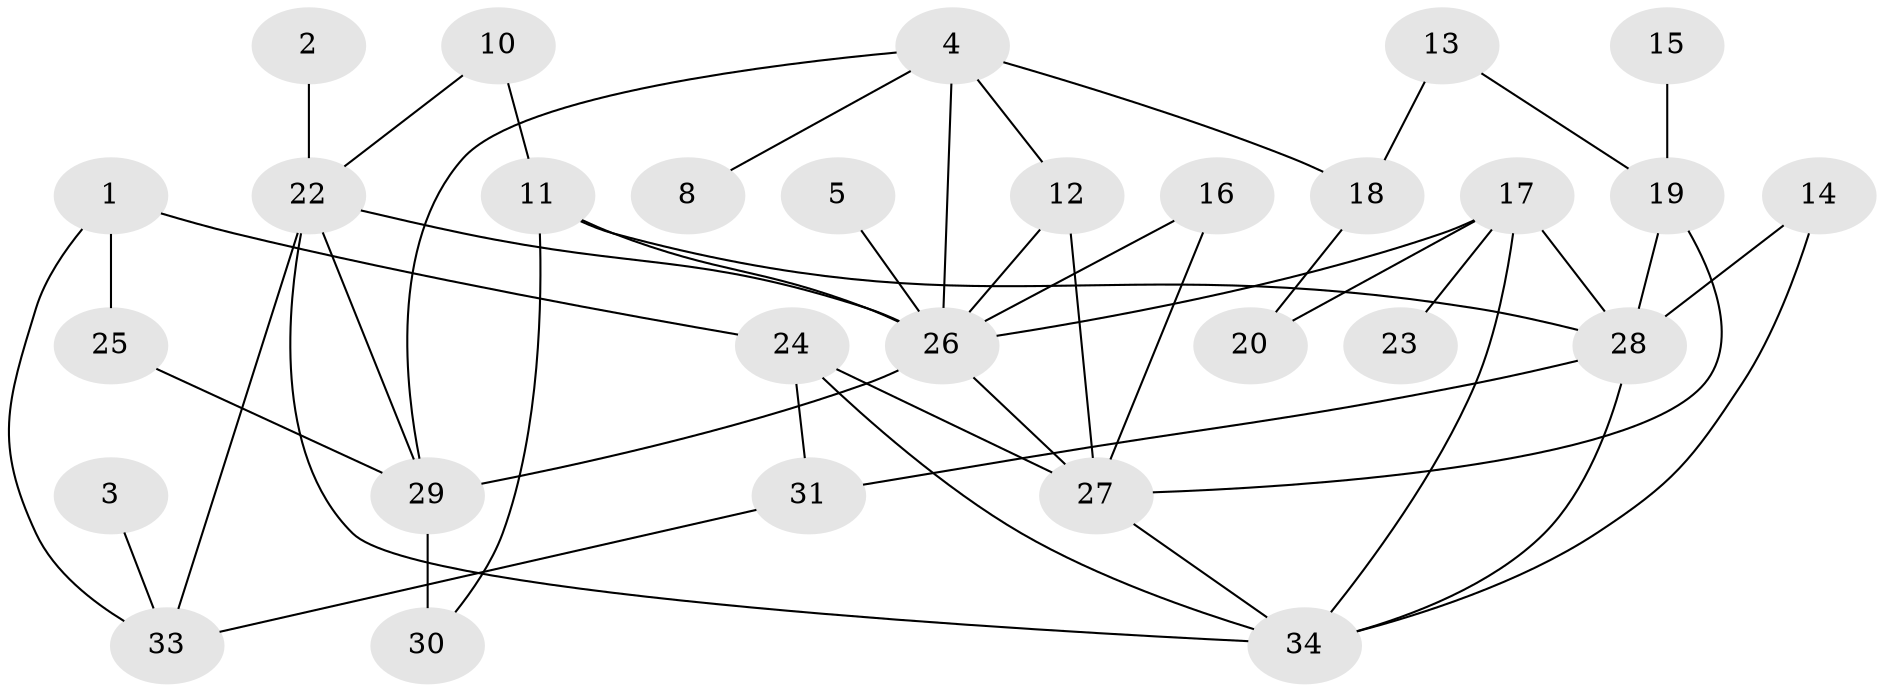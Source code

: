 // original degree distribution, {2: 0.3283582089552239, 3: 0.23880597014925373, 1: 0.11940298507462686, 4: 0.1791044776119403, 0: 0.07462686567164178, 5: 0.04477611940298507, 7: 0.014925373134328358}
// Generated by graph-tools (version 1.1) at 2025/49/03/09/25 03:49:08]
// undirected, 29 vertices, 48 edges
graph export_dot {
graph [start="1"]
  node [color=gray90,style=filled];
  1;
  2;
  3;
  4;
  5;
  8;
  10;
  11;
  12;
  13;
  14;
  15;
  16;
  17;
  18;
  19;
  20;
  22;
  23;
  24;
  25;
  26;
  27;
  28;
  29;
  30;
  31;
  33;
  34;
  1 -- 24 [weight=1.0];
  1 -- 25 [weight=1.0];
  1 -- 33 [weight=1.0];
  2 -- 22 [weight=1.0];
  3 -- 33 [weight=1.0];
  4 -- 8 [weight=1.0];
  4 -- 12 [weight=1.0];
  4 -- 18 [weight=1.0];
  4 -- 26 [weight=1.0];
  4 -- 29 [weight=1.0];
  5 -- 26 [weight=1.0];
  10 -- 11 [weight=1.0];
  10 -- 22 [weight=1.0];
  11 -- 26 [weight=1.0];
  11 -- 28 [weight=2.0];
  11 -- 30 [weight=1.0];
  12 -- 26 [weight=1.0];
  12 -- 27 [weight=1.0];
  13 -- 18 [weight=1.0];
  13 -- 19 [weight=1.0];
  14 -- 28 [weight=1.0];
  14 -- 34 [weight=1.0];
  15 -- 19 [weight=1.0];
  16 -- 26 [weight=1.0];
  16 -- 27 [weight=1.0];
  17 -- 20 [weight=1.0];
  17 -- 23 [weight=1.0];
  17 -- 26 [weight=1.0];
  17 -- 28 [weight=1.0];
  17 -- 34 [weight=1.0];
  18 -- 20 [weight=1.0];
  19 -- 27 [weight=1.0];
  19 -- 28 [weight=1.0];
  22 -- 26 [weight=1.0];
  22 -- 29 [weight=1.0];
  22 -- 33 [weight=1.0];
  22 -- 34 [weight=1.0];
  24 -- 27 [weight=1.0];
  24 -- 31 [weight=1.0];
  24 -- 34 [weight=1.0];
  25 -- 29 [weight=1.0];
  26 -- 27 [weight=1.0];
  26 -- 29 [weight=1.0];
  27 -- 34 [weight=1.0];
  28 -- 31 [weight=2.0];
  28 -- 34 [weight=1.0];
  29 -- 30 [weight=2.0];
  31 -- 33 [weight=1.0];
}
